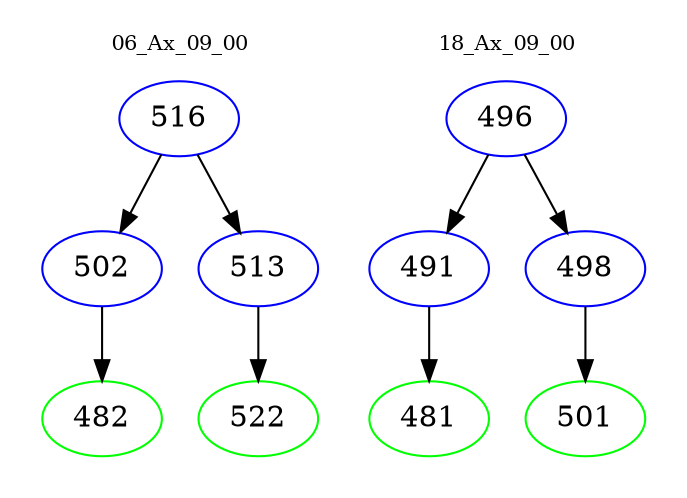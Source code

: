 digraph{
subgraph cluster_0 {
color = white
label = "06_Ax_09_00";
fontsize=10;
T0_516 [label="516", color="blue"]
T0_516 -> T0_502 [color="black"]
T0_502 [label="502", color="blue"]
T0_502 -> T0_482 [color="black"]
T0_482 [label="482", color="green"]
T0_516 -> T0_513 [color="black"]
T0_513 [label="513", color="blue"]
T0_513 -> T0_522 [color="black"]
T0_522 [label="522", color="green"]
}
subgraph cluster_1 {
color = white
label = "18_Ax_09_00";
fontsize=10;
T1_496 [label="496", color="blue"]
T1_496 -> T1_491 [color="black"]
T1_491 [label="491", color="blue"]
T1_491 -> T1_481 [color="black"]
T1_481 [label="481", color="green"]
T1_496 -> T1_498 [color="black"]
T1_498 [label="498", color="blue"]
T1_498 -> T1_501 [color="black"]
T1_501 [label="501", color="green"]
}
}
